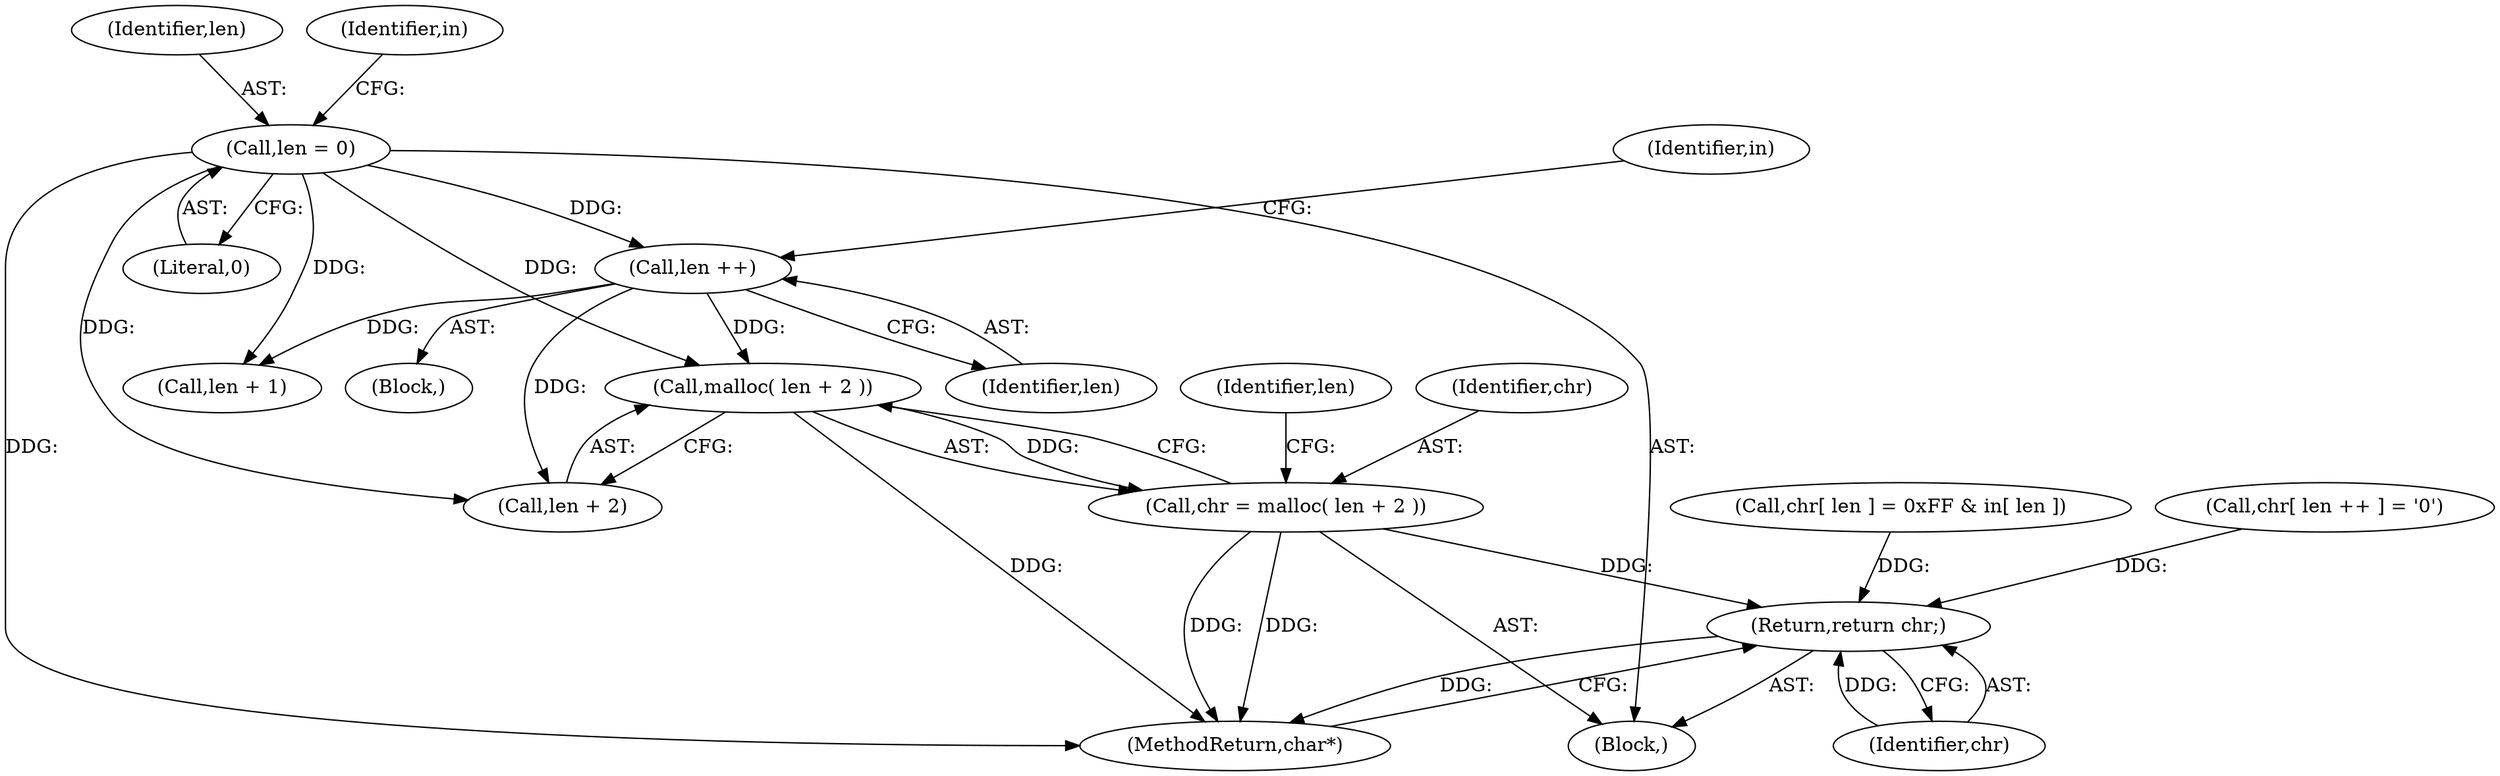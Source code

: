 digraph "0_unixODBC_45ef78e037f578b15fc58938a3a3251655e71d6f#diff-d52750c7ba4e594410438569d8e2963aL24_2@API" {
"1000133" [label="(Call,malloc( len + 2 ))"];
"1000129" [label="(Call,len ++)"];
"1000105" [label="(Call,len = 0)"];
"1000131" [label="(Call,chr = malloc( len + 2 ))"];
"1000178" [label="(Return,return chr;)"];
"1000133" [label="(Call,malloc( len + 2 ))"];
"1000128" [label="(Block,)"];
"1000155" [label="(Call,chr[ len ] = 0xFF & in[ len ])"];
"1000106" [label="(Identifier,len)"];
"1000178" [label="(Return,return chr;)"];
"1000107" [label="(Literal,0)"];
"1000118" [label="(Identifier,in)"];
"1000180" [label="(MethodReturn,char*)"];
"1000105" [label="(Call,len = 0)"];
"1000132" [label="(Identifier,chr)"];
"1000102" [label="(Block,)"];
"1000134" [label="(Call,len + 2)"];
"1000179" [label="(Identifier,chr)"];
"1000172" [label="(Call,chr[ len ++ ] = '\0')"];
"1000124" [label="(Call,len + 1)"];
"1000138" [label="(Identifier,len)"];
"1000130" [label="(Identifier,len)"];
"1000131" [label="(Call,chr = malloc( len + 2 ))"];
"1000129" [label="(Call,len ++)"];
"1000110" [label="(Identifier,in)"];
"1000133" -> "1000131"  [label="AST: "];
"1000133" -> "1000134"  [label="CFG: "];
"1000134" -> "1000133"  [label="AST: "];
"1000131" -> "1000133"  [label="CFG: "];
"1000133" -> "1000180"  [label="DDG: "];
"1000133" -> "1000131"  [label="DDG: "];
"1000129" -> "1000133"  [label="DDG: "];
"1000105" -> "1000133"  [label="DDG: "];
"1000129" -> "1000128"  [label="AST: "];
"1000129" -> "1000130"  [label="CFG: "];
"1000130" -> "1000129"  [label="AST: "];
"1000118" -> "1000129"  [label="CFG: "];
"1000129" -> "1000124"  [label="DDG: "];
"1000105" -> "1000129"  [label="DDG: "];
"1000129" -> "1000134"  [label="DDG: "];
"1000105" -> "1000102"  [label="AST: "];
"1000105" -> "1000107"  [label="CFG: "];
"1000106" -> "1000105"  [label="AST: "];
"1000107" -> "1000105"  [label="AST: "];
"1000110" -> "1000105"  [label="CFG: "];
"1000105" -> "1000180"  [label="DDG: "];
"1000105" -> "1000124"  [label="DDG: "];
"1000105" -> "1000134"  [label="DDG: "];
"1000131" -> "1000102"  [label="AST: "];
"1000132" -> "1000131"  [label="AST: "];
"1000138" -> "1000131"  [label="CFG: "];
"1000131" -> "1000180"  [label="DDG: "];
"1000131" -> "1000180"  [label="DDG: "];
"1000131" -> "1000178"  [label="DDG: "];
"1000178" -> "1000102"  [label="AST: "];
"1000178" -> "1000179"  [label="CFG: "];
"1000179" -> "1000178"  [label="AST: "];
"1000180" -> "1000178"  [label="CFG: "];
"1000178" -> "1000180"  [label="DDG: "];
"1000179" -> "1000178"  [label="DDG: "];
"1000172" -> "1000178"  [label="DDG: "];
"1000155" -> "1000178"  [label="DDG: "];
}
